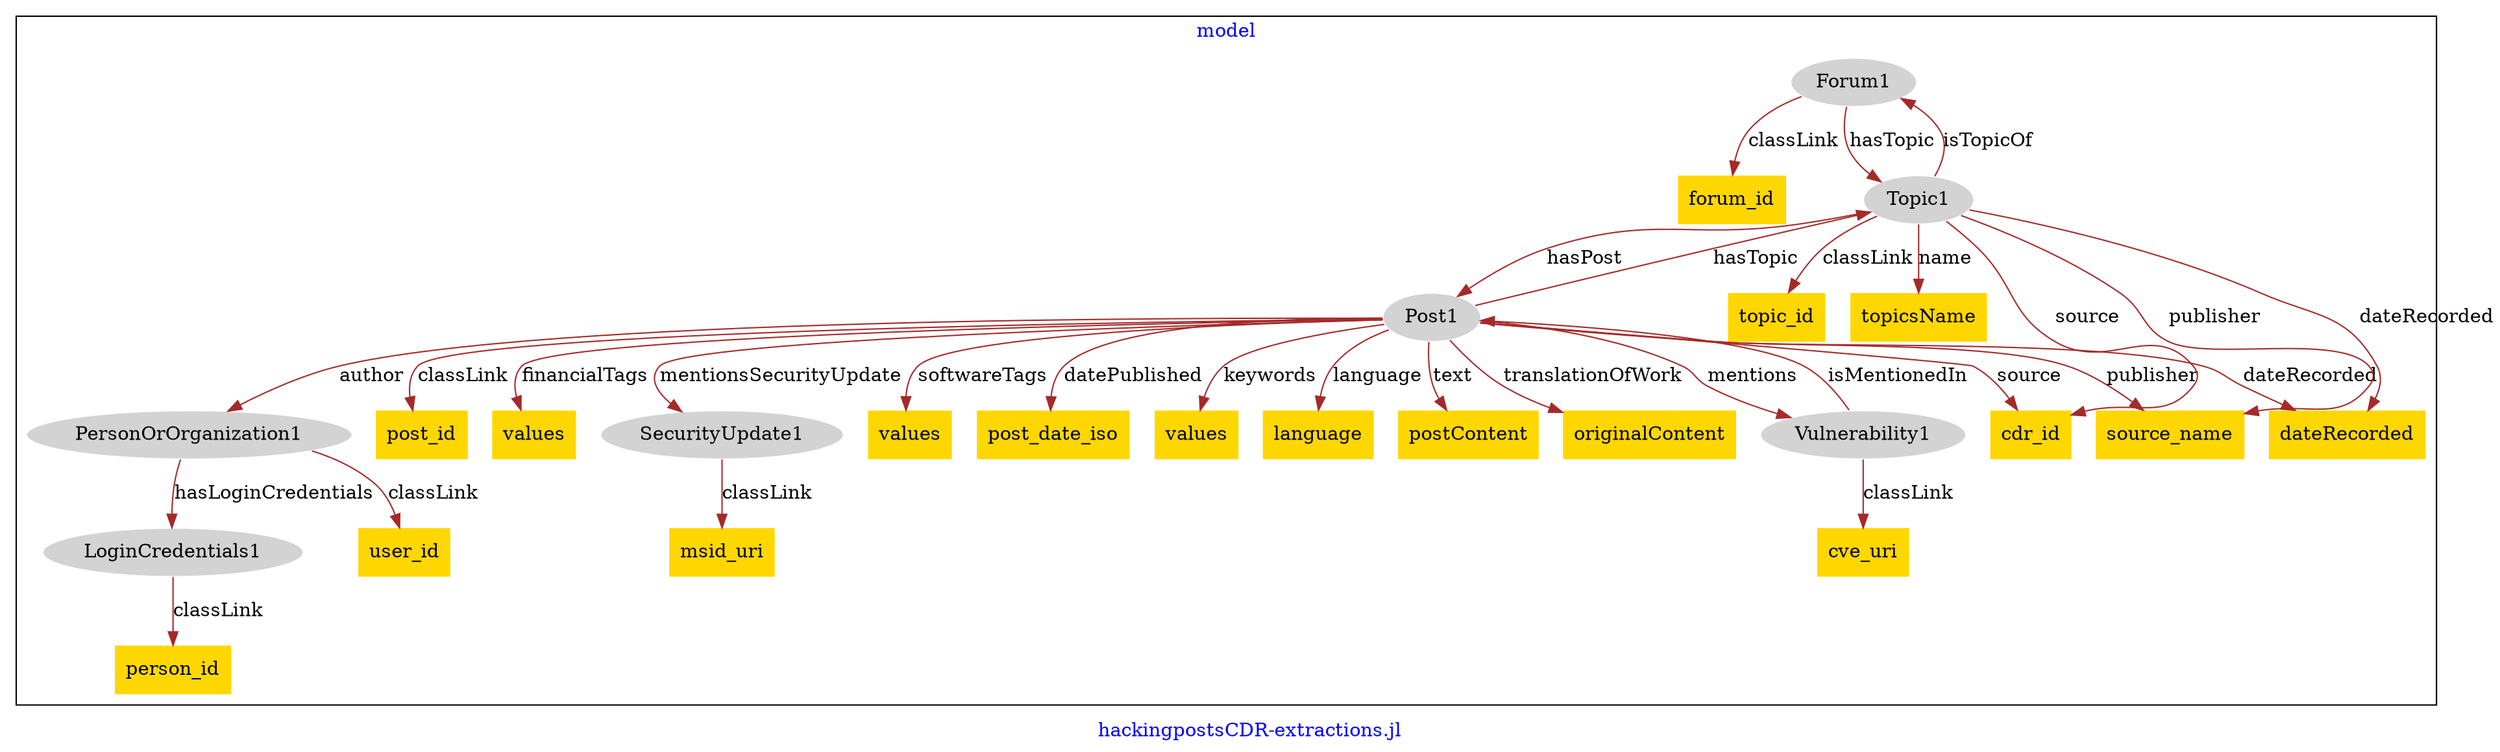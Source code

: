digraph n0 {
fontcolor="blue"
remincross="true"
label="hackingpostsCDR-extractions.jl"
subgraph cluster {
label="model"
n2[style="filled",color="white",fillcolor="lightgray",label="Forum1"];
n3[shape="plaintext",style="filled",fillcolor="gold",label="forum_id"];
n4[style="filled",color="white",fillcolor="lightgray",label="LoginCredentials1"];
n5[shape="plaintext",style="filled",fillcolor="gold",label="person_id"];
n6[style="filled",color="white",fillcolor="lightgray",label="PersonOrOrganization1"];
n7[shape="plaintext",style="filled",fillcolor="gold",label="user_id"];
n8[style="filled",color="white",fillcolor="lightgray",label="Post1"];
n9[shape="plaintext",style="filled",fillcolor="gold",label="post_id"];
n10[shape="plaintext",style="filled",fillcolor="gold",label="values"];
n11[style="filled",color="white",fillcolor="lightgray",label="SecurityUpdate1"];
n12[shape="plaintext",style="filled",fillcolor="gold",label="values"];
n13[shape="plaintext",style="filled",fillcolor="gold",label="post_date_iso"];
n14[shape="plaintext",style="filled",fillcolor="gold",label="values"];
n15[shape="plaintext",style="filled",fillcolor="gold",label="language"];
n16[shape="plaintext",style="filled",fillcolor="gold",label="postContent"];
n17[shape="plaintext",style="filled",fillcolor="gold",label="originalContent"];
n18[shape="plaintext",style="filled",fillcolor="gold",label="msid_uri"];
n19[style="filled",color="white",fillcolor="lightgray",label="Topic1"];
n20[shape="plaintext",style="filled",fillcolor="gold",label="topic_id"];
n21[shape="plaintext",style="filled",fillcolor="gold",label="topicsName"];
n22[shape="plaintext",style="filled",fillcolor="gold",label="cdr_id"];
n23[style="filled",color="white",fillcolor="lightgray",label="Vulnerability1"];
n24[shape="plaintext",style="filled",fillcolor="gold",label="cve_uri"];
n25[shape="plaintext",style="filled",fillcolor="gold",label="source_name"];
n26[shape="plaintext",style="filled",fillcolor="gold",label="dateRecorded"];
}
n2 -> n3[color="brown",fontcolor="black",label="classLink"]
n4 -> n5[color="brown",fontcolor="black",label="classLink"]
n6 -> n7[color="brown",fontcolor="black",label="classLink"]
n8 -> n9[color="brown",fontcolor="black",label="classLink"]
n8 -> n10[color="brown",fontcolor="black",label="financialTags"]
n8 -> n11[color="brown",fontcolor="black",label="mentionsSecurityUpdate"]
n8 -> n12[color="brown",fontcolor="black",label="softwareTags"]
n8 -> n13[color="brown",fontcolor="black",label="datePublished"]
n8 -> n14[color="brown",fontcolor="black",label="keywords"]
n8 -> n15[color="brown",fontcolor="black",label="language"]
n8 -> n16[color="brown",fontcolor="black",label="text"]
n8 -> n17[color="brown",fontcolor="black",label="translationOfWork"]
n11 -> n18[color="brown",fontcolor="black",label="classLink"]
n19 -> n20[color="brown",fontcolor="black",label="classLink"]
n19 -> n21[color="brown",fontcolor="black",label="name"]
n19 -> n22[color="brown",fontcolor="black",label="source"]
n23 -> n24[color="brown",fontcolor="black",label="classLink"]
n8 -> n19[color="brown",fontcolor="black",label="hasTopic"]
n6 -> n4[color="brown",fontcolor="black",label="hasLoginCredentials"]
n8 -> n25[color="brown",fontcolor="black",label="publisher"]
n8 -> n6[color="brown",fontcolor="black",label="author"]
n8 -> n26[color="brown",fontcolor="black",label="dateRecorded"]
n19 -> n8[color="brown",fontcolor="black",label="hasPost"]
n23 -> n8[color="brown",fontcolor="black",label="isMentionedIn"]
n19 -> n2[color="brown",fontcolor="black",label="isTopicOf"]
n19 -> n25[color="brown",fontcolor="black",label="publisher"]
n2 -> n19[color="brown",fontcolor="black",label="hasTopic"]
n8 -> n23[color="brown",fontcolor="black",label="mentions"]
n19 -> n26[color="brown",fontcolor="black",label="dateRecorded"]
n8 -> n22[color="brown",fontcolor="black",label="source"]
}
